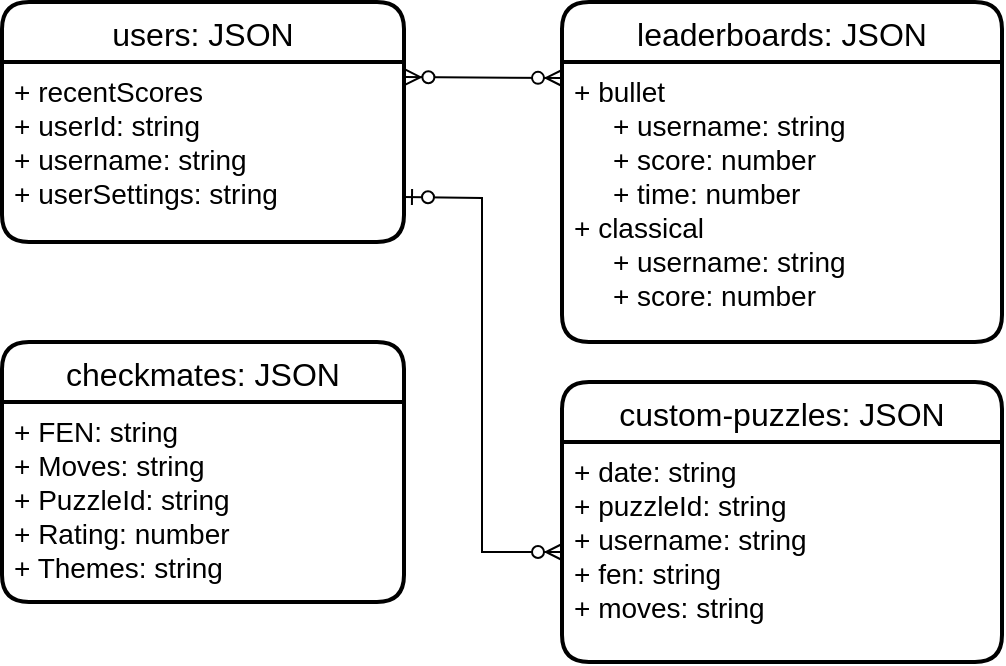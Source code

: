 <mxfile version="21.2.1" type="device">
  <diagram id="R2lEEEUBdFMjLlhIrx00" name="Page-1">
    <mxGraphModel dx="889" dy="802" grid="0" gridSize="10" guides="1" tooltips="1" connect="1" arrows="1" fold="1" page="1" pageScale="1" pageWidth="1100" pageHeight="1700" background="#FFFFFF" math="0" shadow="0" extFonts="Permanent Marker^https://fonts.googleapis.com/css?family=Permanent+Marker">
      <root>
        <mxCell id="0" />
        <mxCell id="1" parent="0" />
        <mxCell id="6R0vGIKDrxl8fBh4y2tq-8" value="checkmates: JSON" style="swimlane;childLayout=stackLayout;horizontal=1;startSize=30;horizontalStack=0;rounded=1;fontSize=16;fontStyle=0;strokeWidth=2;resizeParent=0;resizeLast=1;shadow=0;dashed=0;align=center;" parent="1" vertex="1">
          <mxGeometry x="400" y="370" width="201" height="130" as="geometry" />
        </mxCell>
        <mxCell id="6R0vGIKDrxl8fBh4y2tq-9" value="+ FEN: string&#xa;+ Moves: string&#xa;+ PuzzleId: string&#xa;+ Rating: number&#xa;+ Themes: string" style="align=left;strokeColor=none;fillColor=none;spacingLeft=4;fontSize=14;verticalAlign=top;resizable=0;rotatable=0;part=1;" parent="6R0vGIKDrxl8fBh4y2tq-8" vertex="1">
          <mxGeometry y="30" width="201" height="100" as="geometry" />
        </mxCell>
        <mxCell id="6R0vGIKDrxl8fBh4y2tq-66" value="users: JSON" style="swimlane;childLayout=stackLayout;horizontal=1;startSize=30;horizontalStack=0;rounded=1;fontSize=16;fontStyle=0;strokeWidth=2;resizeParent=0;resizeLast=1;shadow=0;dashed=0;align=center;" parent="1" vertex="1">
          <mxGeometry x="400" y="200" width="201" height="120" as="geometry" />
        </mxCell>
        <mxCell id="6R0vGIKDrxl8fBh4y2tq-67" value="+ recentScores&#xa;+ userId: string&#xa;+ username: string&#xa;+ userSettings: string" style="align=left;strokeColor=none;fillColor=none;spacingLeft=4;fontSize=14;verticalAlign=top;resizable=0;rotatable=0;part=1;" parent="6R0vGIKDrxl8fBh4y2tq-66" vertex="1">
          <mxGeometry y="30" width="201" height="90" as="geometry" />
        </mxCell>
        <mxCell id="6R0vGIKDrxl8fBh4y2tq-73" value="custom-puzzles: JSON" style="swimlane;childLayout=stackLayout;horizontal=1;startSize=30;horizontalStack=0;rounded=1;fontSize=16;fontStyle=0;strokeWidth=2;resizeParent=0;resizeLast=1;shadow=0;dashed=0;align=center;" parent="1" vertex="1">
          <mxGeometry x="680" y="390" width="220" height="140" as="geometry" />
        </mxCell>
        <mxCell id="6R0vGIKDrxl8fBh4y2tq-74" value="+ date: string&#xa;+ puzzleId: string&#xa;+ username: string&#xa;+ fen: string&#xa;+ moves: string" style="align=left;strokeColor=none;fillColor=none;spacingLeft=4;fontSize=14;verticalAlign=top;resizable=0;rotatable=0;part=1;" parent="6R0vGIKDrxl8fBh4y2tq-73" vertex="1">
          <mxGeometry y="30" width="220" height="110" as="geometry" />
        </mxCell>
        <mxCell id="6R0vGIKDrxl8fBh4y2tq-75" value="leaderboards: JSON" style="swimlane;childLayout=stackLayout;horizontal=1;startSize=30;horizontalStack=0;rounded=1;fontSize=16;fontStyle=0;strokeWidth=2;resizeParent=0;resizeLast=1;shadow=0;dashed=0;align=center;" parent="1" vertex="1">
          <mxGeometry x="680" y="200" width="220" height="170" as="geometry" />
        </mxCell>
        <mxCell id="6R0vGIKDrxl8fBh4y2tq-76" value="+ bullet&#xa;     + username: string&#xa;     + score: number&#xa;     + time: number&#xa;+ classical&#xa;     + username: string&#xa;     + score: number&#xa;" style="align=left;strokeColor=none;fillColor=none;spacingLeft=4;fontSize=14;verticalAlign=top;resizable=0;rotatable=0;part=1;" parent="6R0vGIKDrxl8fBh4y2tq-75" vertex="1">
          <mxGeometry y="30" width="220" height="140" as="geometry" />
        </mxCell>
        <mxCell id="6R0vGIKDrxl8fBh4y2tq-81" value="" style="fontSize=12;html=1;startArrow=ERzeroToOne;endArrow=ERzeroToMany;rounded=0;labelBackgroundColor=default;strokeColor=default;fontFamily=Helvetica;fontColor=default;shape=connector;exitX=1;exitY=0.75;exitDx=0;exitDy=0;entryX=0;entryY=0.5;entryDx=0;entryDy=0;" parent="1" source="6R0vGIKDrxl8fBh4y2tq-67" target="6R0vGIKDrxl8fBh4y2tq-74" edge="1">
          <mxGeometry width="100" height="100" relative="1" as="geometry">
            <mxPoint x="400" y="250" as="sourcePoint" />
            <mxPoint x="640" y="480" as="targetPoint" />
            <Array as="points">
              <mxPoint x="640" y="298" />
              <mxPoint x="640" y="475" />
            </Array>
          </mxGeometry>
        </mxCell>
        <mxCell id="6R0vGIKDrxl8fBh4y2tq-83" value="" style="fontSize=12;html=1;startArrow=ERzeroToMany;endArrow=ERzeroToMany;rounded=0;labelBackgroundColor=default;strokeColor=default;fontFamily=Helvetica;fontColor=default;shape=connector;exitX=1.001;exitY=0.084;exitDx=0;exitDy=0;exitPerimeter=0;" parent="1" source="6R0vGIKDrxl8fBh4y2tq-67" edge="1">
          <mxGeometry width="100" height="100" relative="1" as="geometry">
            <mxPoint x="570" y="550" as="sourcePoint" />
            <mxPoint x="680" y="238" as="targetPoint" />
          </mxGeometry>
        </mxCell>
      </root>
    </mxGraphModel>
  </diagram>
</mxfile>
